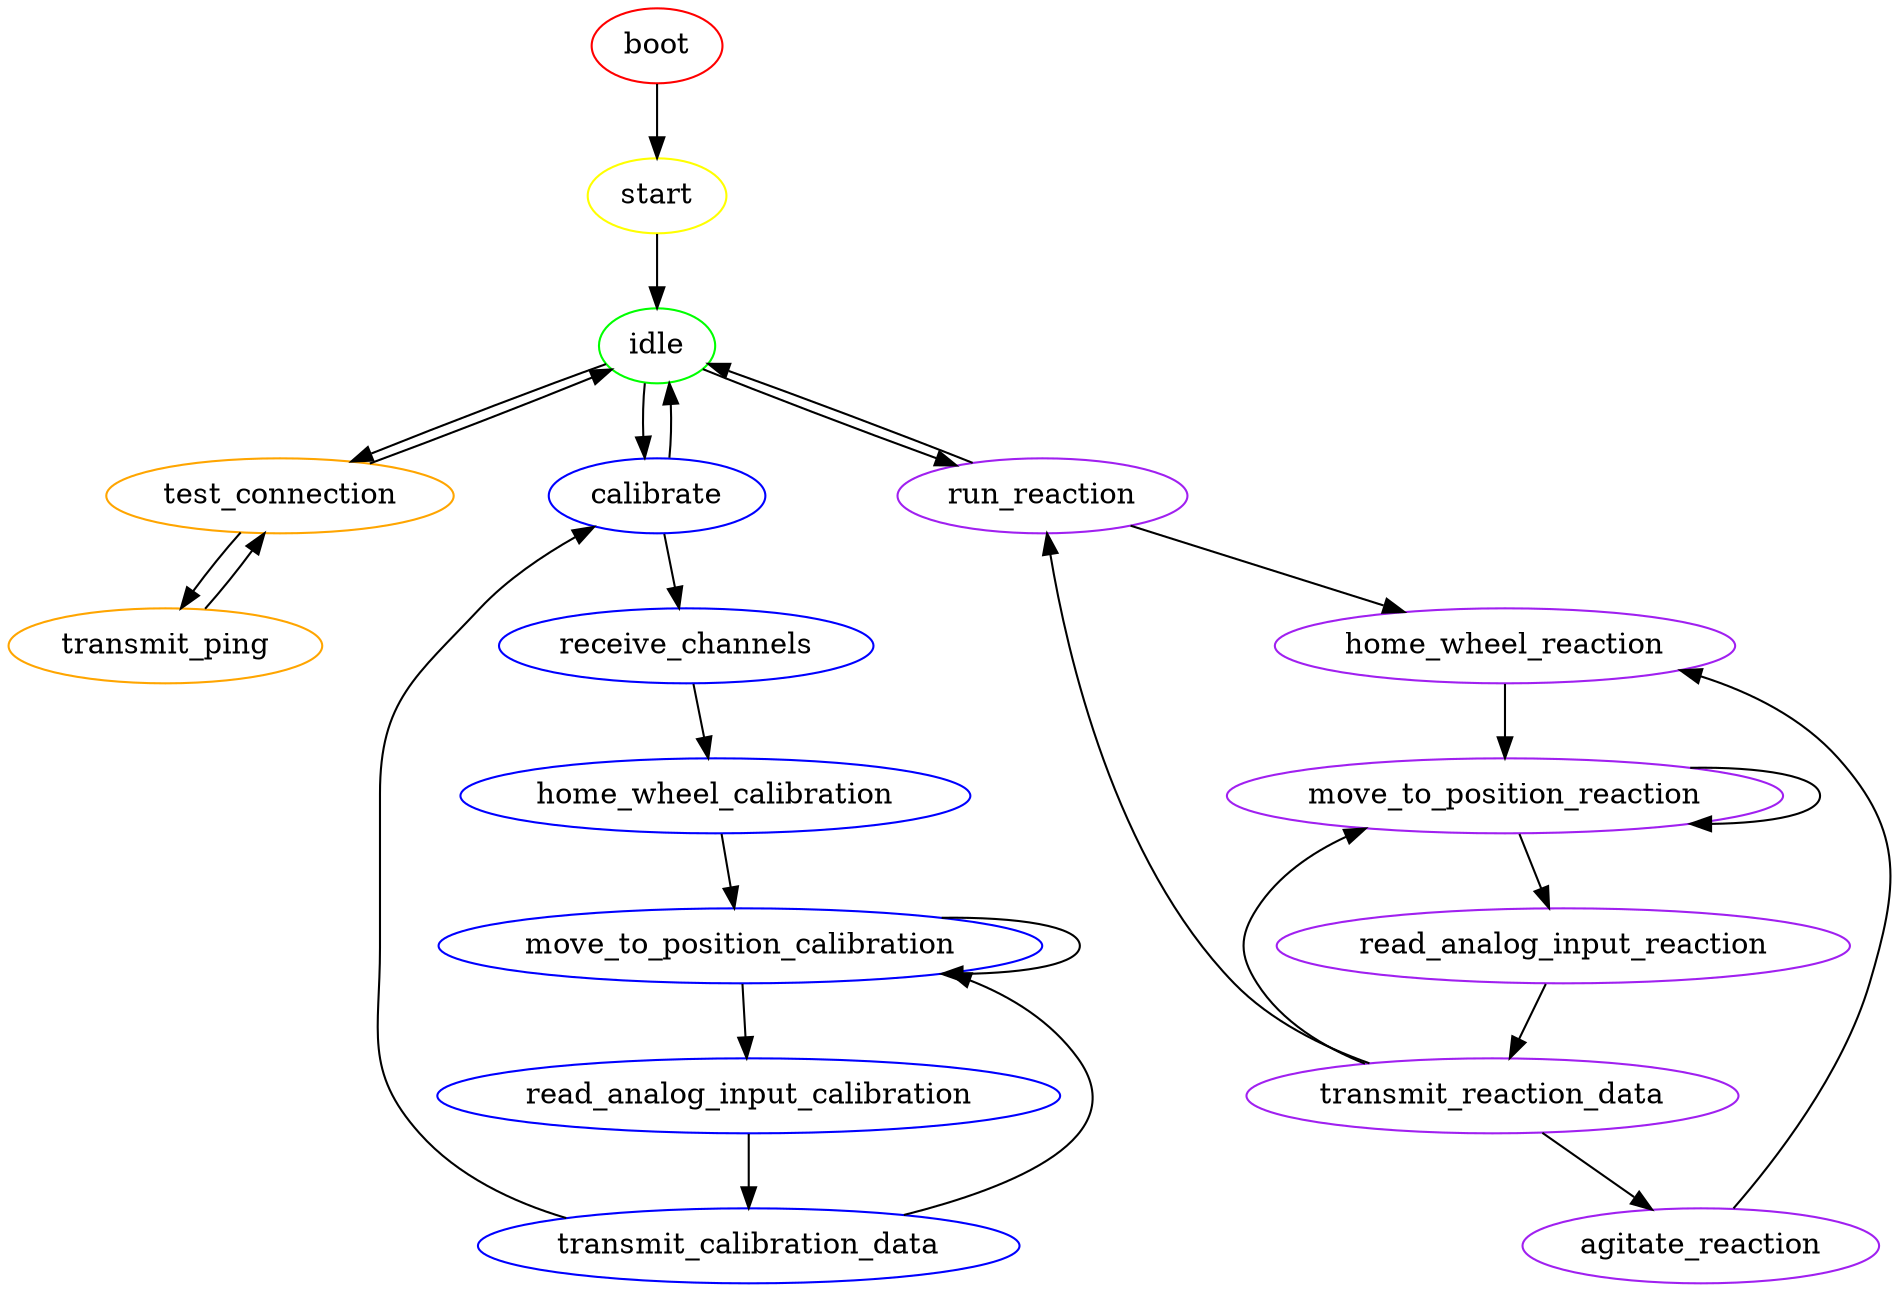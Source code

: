 digraph {
    boot [color = red]
    start [color = yellow]
    idle [color = green]

    test_connection [color = orange]
    transmit_ping [color = orange]

    calibrate [color = blue]
    receive_channels [color = blue]
    home_wheel_calibration [color = blue]
    move_to_position_calibration [color = blue] // one full rotation backwards, then forwards to position
    read_analog_input_calibration [color = blue] // mean over 3 second
    transmit_calibration_data [color = blue]

    run_reaction [color = purple]
    home_wheel_reaction [color = purple]
    agitate_reaction [color = purple]
    move_to_position_reaction [color = purple] // one full rotation backwards, then forwards to position
    read_analog_input_reaction [color = purple]
    transmit_reaction_data [color = purple]

    boot -> start

    start -> idle

    idle -> test_connection
    idle -> calibrate
    idle -> run_reaction

    test_connection -> idle
    test_connection -> transmit_ping
    transmit_ping -> test_connection

    calibrate -> idle
    calibrate -> receive_channels
    receive_channels -> home_wheel_calibration
    home_wheel_calibration -> move_to_position_calibration
    move_to_position_calibration -> read_analog_input_calibration
    move_to_position_calibration -> move_to_position_calibration
    read_analog_input_calibration -> transmit_calibration_data
    transmit_calibration_data -> move_to_position_calibration
    transmit_calibration_data -> calibrate

    run_reaction -> idle
    run_reaction -> home_wheel_reaction
    home_wheel_reaction -> move_to_position_reaction
    agitate_reaction -> home_wheel_reaction
    move_to_position_reaction -> read_analog_input_reaction
    move_to_position_reaction -> move_to_position_reaction
    read_analog_input_reaction -> transmit_reaction_data
    transmit_reaction_data -> move_to_position_reaction
    transmit_reaction_data -> agitate_reaction
    transmit_reaction_data -> run_reaction
}